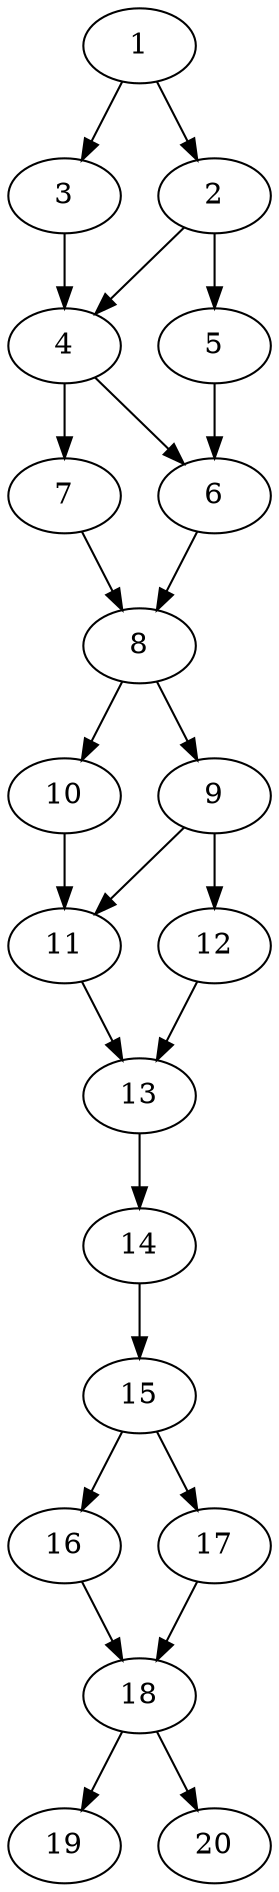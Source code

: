 // DAG automatically generated by daggen at Thu Oct  3 13:58:42 2019
// ./daggen --dot -n 20 --ccr 0.4 --fat 0.3 --regular 0.9 --density 0.9 --mindata 5242880 --maxdata 52428800 
digraph G {
  1 [size="64783360", alpha="0.18", expect_size="25913344"] 
  1 -> 2 [size ="25913344"]
  1 -> 3 [size ="25913344"]
  2 [size="128422400", alpha="0.11", expect_size="51368960"] 
  2 -> 4 [size ="51368960"]
  2 -> 5 [size ="51368960"]
  3 [size="61102080", alpha="0.17", expect_size="24440832"] 
  3 -> 4 [size ="24440832"]
  4 [size="62443520", alpha="0.18", expect_size="24977408"] 
  4 -> 6 [size ="24977408"]
  4 -> 7 [size ="24977408"]
  5 [size="92945920", alpha="0.09", expect_size="37178368"] 
  5 -> 6 [size ="37178368"]
  6 [size="14218240", alpha="0.12", expect_size="5687296"] 
  6 -> 8 [size ="5687296"]
  7 [size="28433920", alpha="0.06", expect_size="11373568"] 
  7 -> 8 [size ="11373568"]
  8 [size="101913600", alpha="0.03", expect_size="40765440"] 
  8 -> 9 [size ="40765440"]
  8 -> 10 [size ="40765440"]
  9 [size="54494720", alpha="0.09", expect_size="21797888"] 
  9 -> 11 [size ="21797888"]
  9 -> 12 [size ="21797888"]
  10 [size="112801280", alpha="0.16", expect_size="45120512"] 
  10 -> 11 [size ="45120512"]
  11 [size="57973760", alpha="0.04", expect_size="23189504"] 
  11 -> 13 [size ="23189504"]
  12 [size="48194560", alpha="0.05", expect_size="19277824"] 
  12 -> 13 [size ="19277824"]
  13 [size="112046080", alpha="0.15", expect_size="44818432"] 
  13 -> 14 [size ="44818432"]
  14 [size="96634880", alpha="0.10", expect_size="38653952"] 
  14 -> 15 [size ="38653952"]
  15 [size="83394560", alpha="0.06", expect_size="33357824"] 
  15 -> 16 [size ="33357824"]
  15 -> 17 [size ="33357824"]
  16 [size="20664320", alpha="0.11", expect_size="8265728"] 
  16 -> 18 [size ="8265728"]
  17 [size="89745920", alpha="0.05", expect_size="35898368"] 
  17 -> 18 [size ="35898368"]
  18 [size="125808640", alpha="0.02", expect_size="50323456"] 
  18 -> 19 [size ="50323456"]
  18 -> 20 [size ="50323456"]
  19 [size="27788800", alpha="0.02", expect_size="11115520"] 
  20 [size="78991360", alpha="0.19", expect_size="31596544"] 
}
